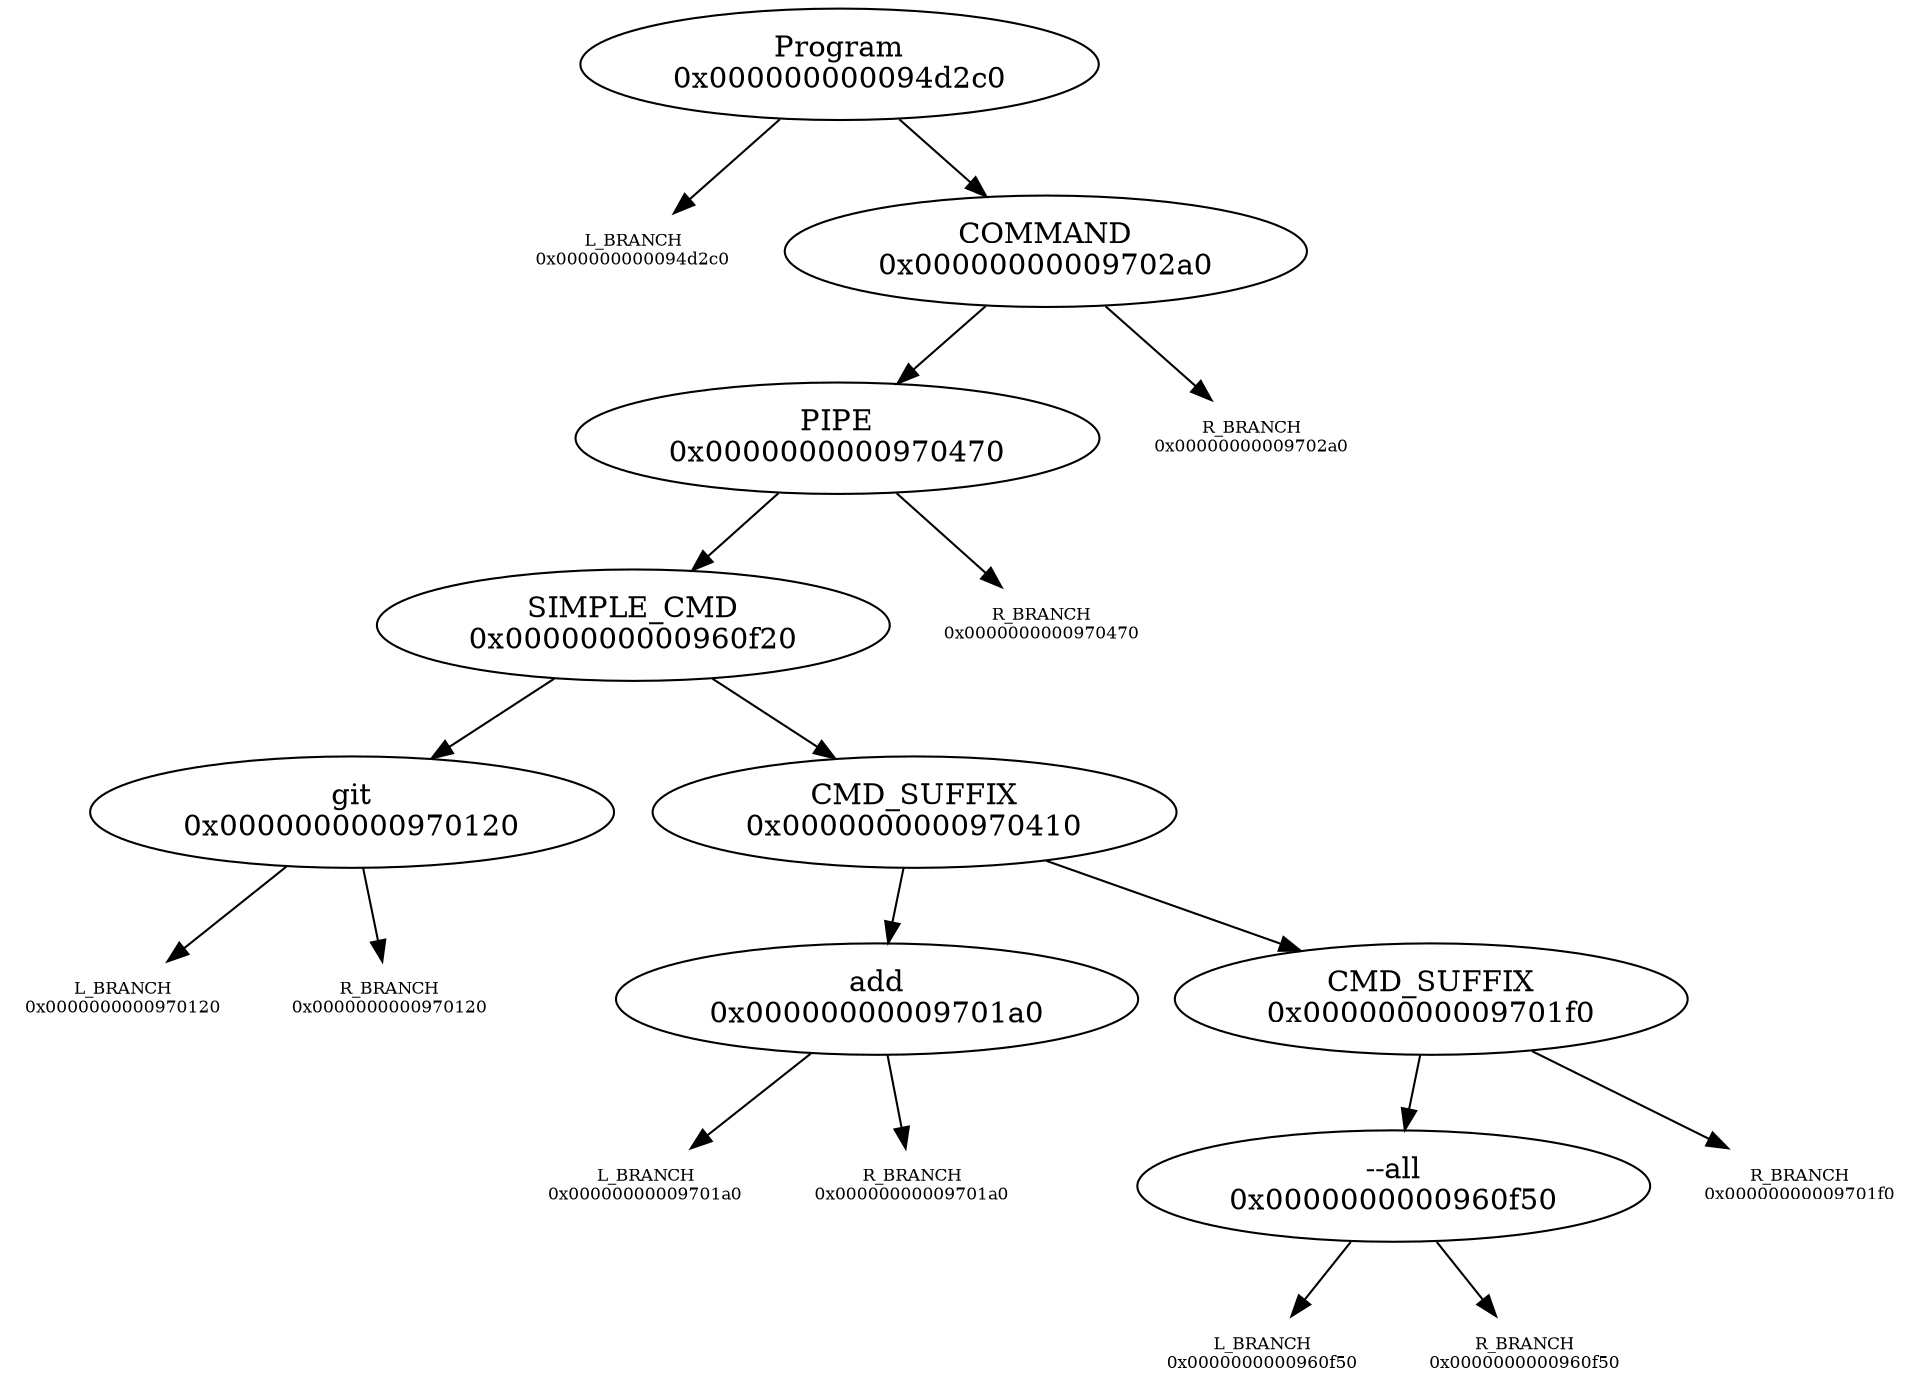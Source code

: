 digraph graphname {
"Program\n0x000000000094d2c0" -> "L_BRANCH\n0x000000000094d2c0";
"L_BRANCH\n0x000000000094d2c0" [shape=none fontsize=8]
"Program\n0x000000000094d2c0" -> "COMMAND\n0x00000000009702a0";
"COMMAND\n0x00000000009702a0" -> "PIPE\n0x0000000000970470";
"COMMAND\n0x00000000009702a0" -> "R_BRANCH\n0x00000000009702a0";
"R_BRANCH\n0x00000000009702a0" [shape=none fontsize=8]
"PIPE\n0x0000000000970470" -> "SIMPLE_CMD\n0x0000000000960f20";
"PIPE\n0x0000000000970470" -> "R_BRANCH\n0x0000000000970470";
"R_BRANCH\n0x0000000000970470" [shape=none fontsize=8]
"SIMPLE_CMD\n0x0000000000960f20" -> "git\n0x0000000000970120";
"SIMPLE_CMD\n0x0000000000960f20" -> "CMD_SUFFIX\n0x0000000000970410";
"git\n0x0000000000970120" -> "L_BRANCH\n0x0000000000970120";
"L_BRANCH\n0x0000000000970120" [shape=none fontsize=8]
"git\n0x0000000000970120" -> "R_BRANCH\n0x0000000000970120";
"R_BRANCH\n0x0000000000970120" [shape=none fontsize=8]
"CMD_SUFFIX\n0x0000000000970410" -> "add\n0x00000000009701a0";
"CMD_SUFFIX\n0x0000000000970410" -> "CMD_SUFFIX\n0x00000000009701f0";
"add\n0x00000000009701a0" -> "L_BRANCH\n0x00000000009701a0";
"L_BRANCH\n0x00000000009701a0" [shape=none fontsize=8]
"add\n0x00000000009701a0" -> "R_BRANCH\n0x00000000009701a0";
"R_BRANCH\n0x00000000009701a0" [shape=none fontsize=8]
"CMD_SUFFIX\n0x00000000009701f0" -> "--all\n0x0000000000960f50";
"CMD_SUFFIX\n0x00000000009701f0" -> "R_BRANCH\n0x00000000009701f0";
"R_BRANCH\n0x00000000009701f0" [shape=none fontsize=8]
"--all\n0x0000000000960f50" -> "L_BRANCH\n0x0000000000960f50";
"L_BRANCH\n0x0000000000960f50" [shape=none fontsize=8]
"--all\n0x0000000000960f50" -> "R_BRANCH\n0x0000000000960f50";
"R_BRANCH\n0x0000000000960f50" [shape=none fontsize=8]

}